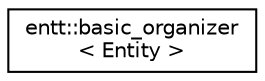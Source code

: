 digraph "Graphical Class Hierarchy"
{
 // LATEX_PDF_SIZE
  edge [fontname="Helvetica",fontsize="10",labelfontname="Helvetica",labelfontsize="10"];
  node [fontname="Helvetica",fontsize="10",shape=record];
  rankdir="LR";
  Node0 [label="entt::basic_organizer\l\< Entity \>",height=0.2,width=0.4,color="black", fillcolor="white", style="filled",URL="$classentt_1_1basic__organizer.html",tooltip="Utility class for creating a static task graph."];
}
